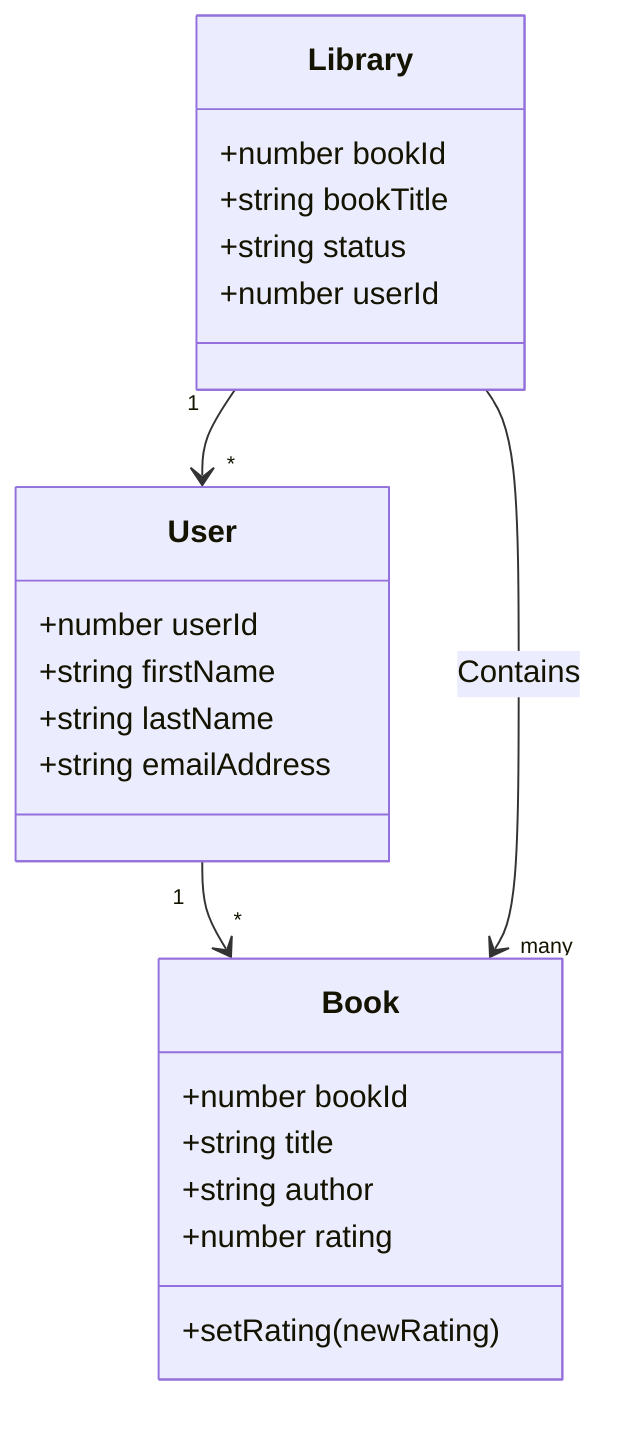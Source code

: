 classDiagram 

    one library can have many users
    Library "1" --> "*" User 

    one user can borrow many books
    User "1" --> "*" Book 

    one library can have many books 
    Library --> "many" Book : Contains



    class User {
        +number userId
        +string firstName 
        +string lastName 
        +string emailAddress
    }

    class Book {
        +number bookId
        +string title 
        +string author 
        +number rating
        +setRating(newRating)
    }

    class Library {
        +number bookId
        +string bookTitle 
        +string status 
        +number userId
    }